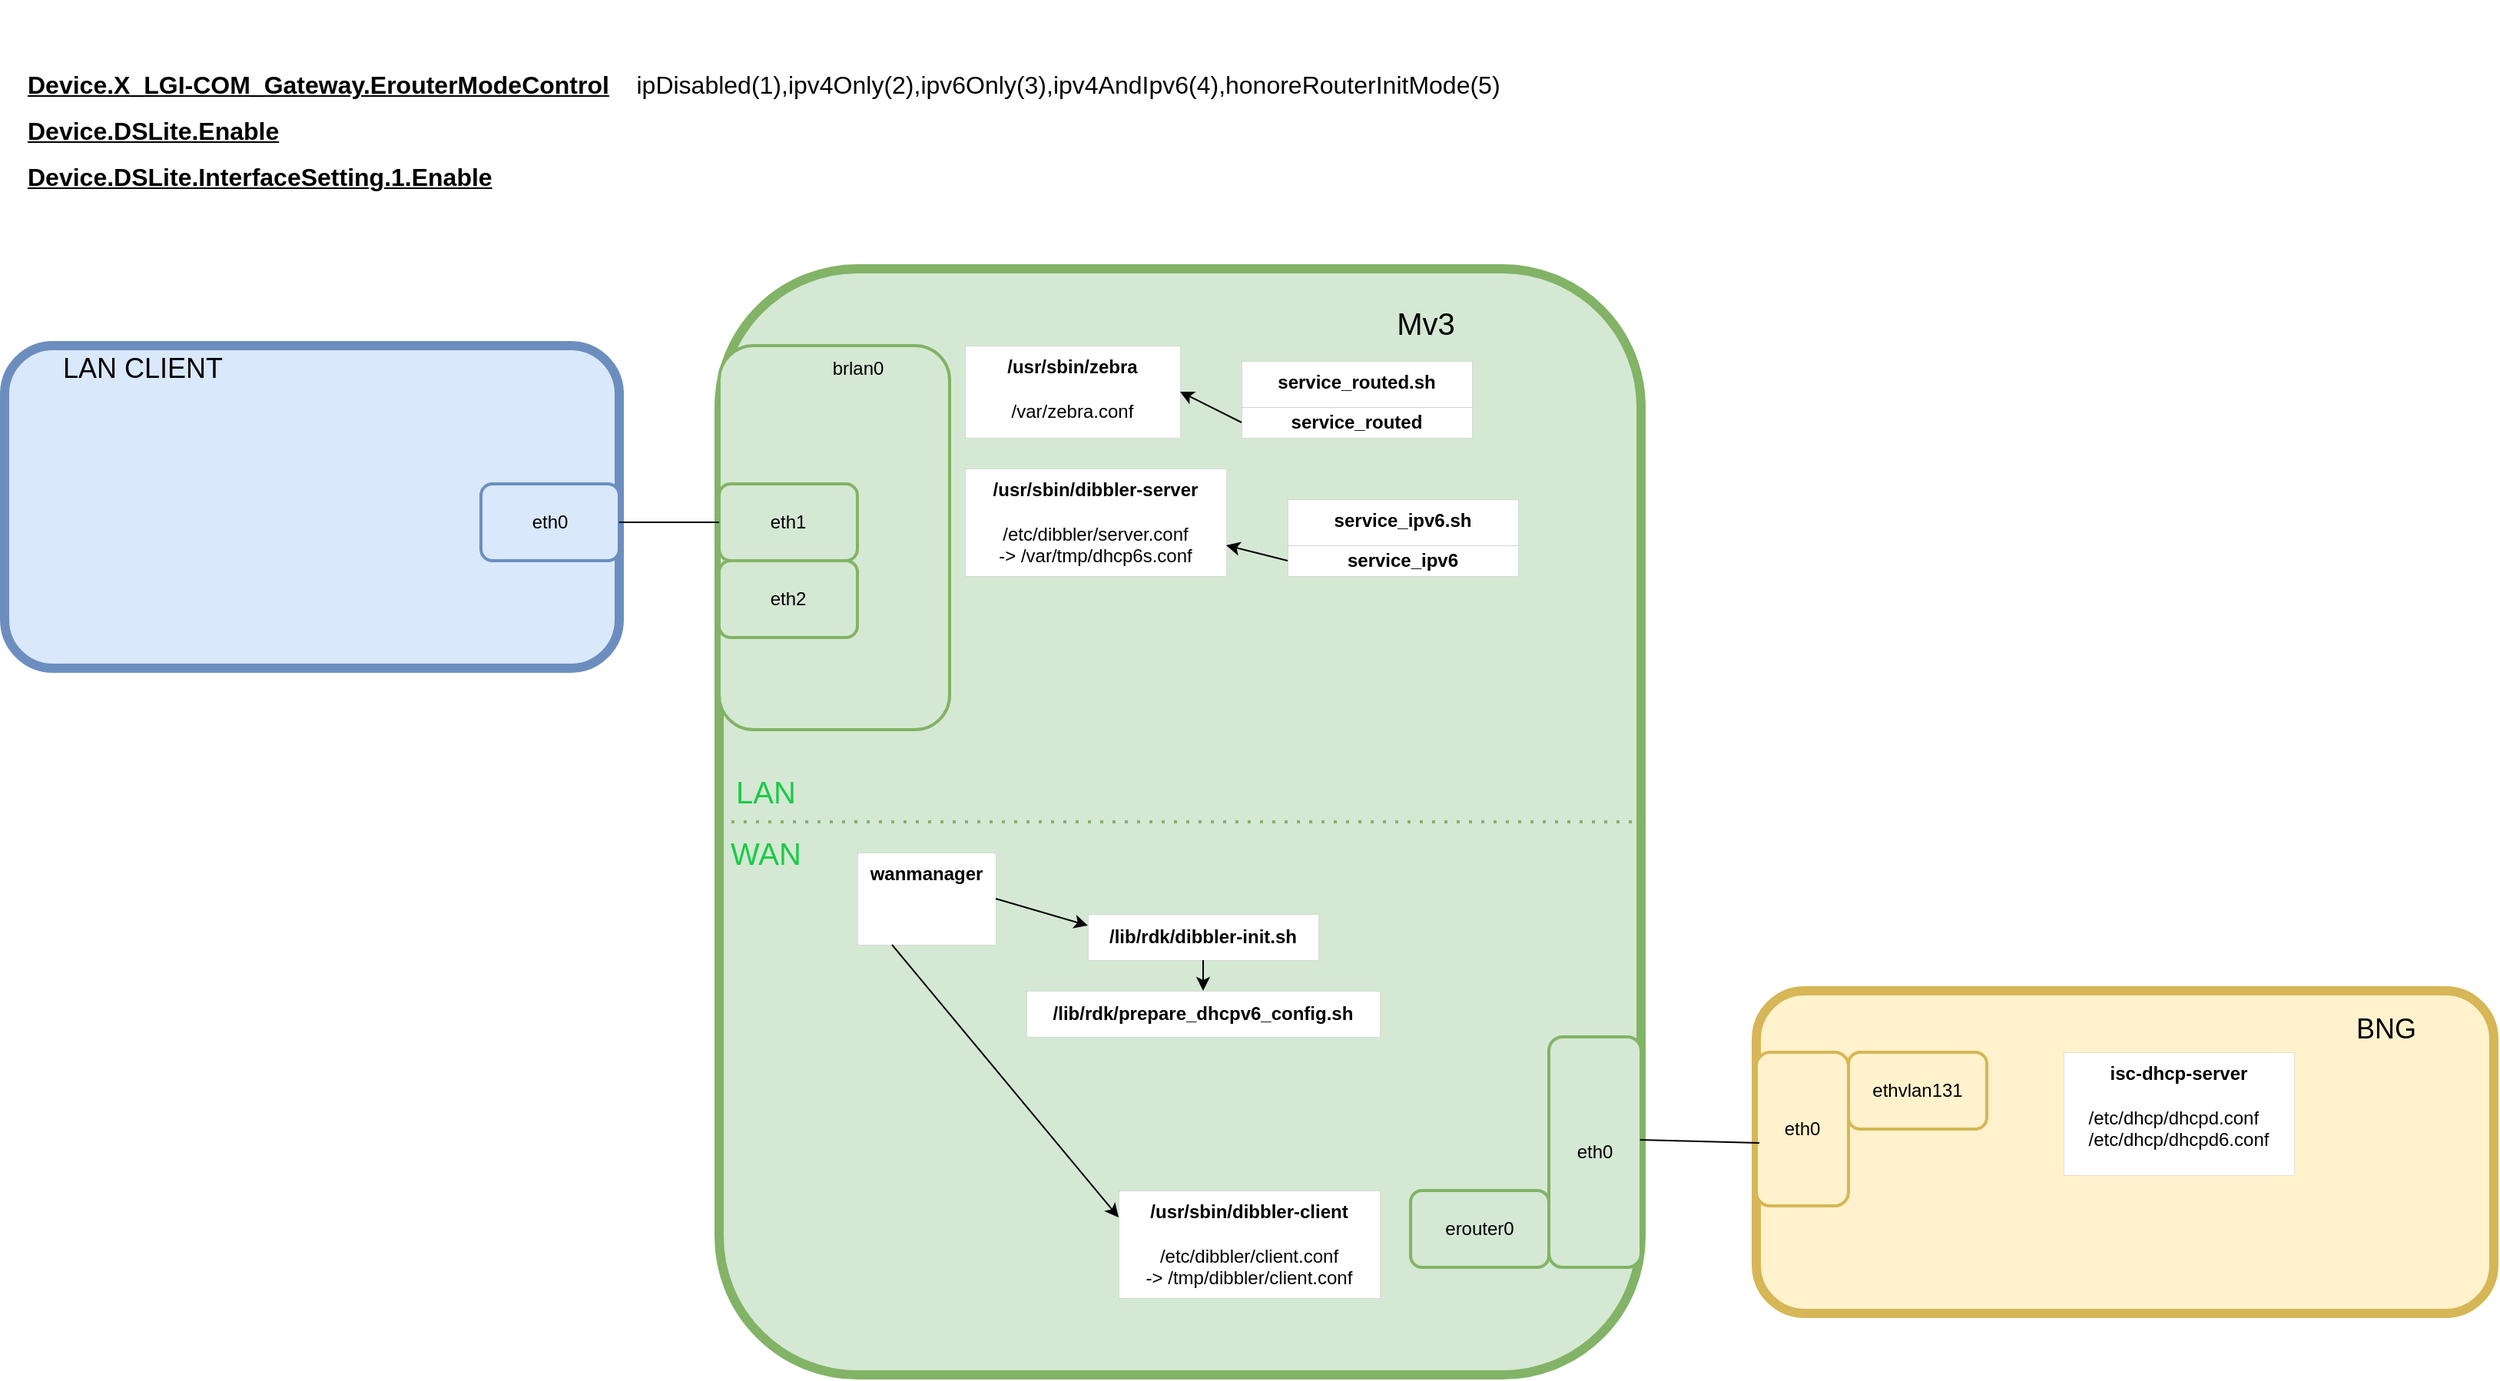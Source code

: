 <mxfile version="20.8.16" type="device"><diagram name="Page-1" id="Axyi0ZO_WcJgHzGyMsrf"><mxGraphModel dx="3502" dy="1442" grid="1" gridSize="10" guides="1" tooltips="1" connect="1" arrows="1" fold="1" page="1" pageScale="1" pageWidth="850" pageHeight="1100" math="0" shadow="0"><root><mxCell id="0"/><mxCell id="1" parent="0"/><mxCell id="D8F80IK6GejHwHV3GmlB-1" value="" style="rounded=1;whiteSpace=wrap;html=1;fillColor=#dae8fc;strokeColor=#6c8ebf;strokeWidth=6;" parent="1" vertex="1"><mxGeometry x="-810" y="240" width="400" height="210" as="geometry"/></mxCell><mxCell id="D8F80IK6GejHwHV3GmlB-4" value="" style="rounded=1;whiteSpace=wrap;html=1;fillColor=#d5e8d4;strokeColor=#82b366;strokeWidth=6;" parent="1" vertex="1"><mxGeometry x="-345" y="190" width="600" height="720" as="geometry"/></mxCell><mxCell id="D8F80IK6GejHwHV3GmlB-8" value="" style="rounded=1;whiteSpace=wrap;html=1;fillColor=#d5e8d4;strokeColor=#82b366;strokeWidth=2;" parent="1" vertex="1"><mxGeometry x="-345" y="240" width="150" height="250" as="geometry"/></mxCell><mxCell id="D8F80IK6GejHwHV3GmlB-18" value="LAN CLIENT" style="text;strokeColor=none;align=center;fillColor=none;html=1;verticalAlign=middle;whiteSpace=wrap;rounded=1;fontSize=18;" parent="1" vertex="1"><mxGeometry x="-790" y="240" width="140" height="30" as="geometry"/></mxCell><mxCell id="D8F80IK6GejHwHV3GmlB-19" value="Mv3" style="text;strokeColor=none;align=center;fillColor=none;html=1;verticalAlign=middle;whiteSpace=wrap;rounded=1;fontSize=20;" parent="1" vertex="1"><mxGeometry x="75" y="210" width="80" height="30" as="geometry"/></mxCell><mxCell id="D8F80IK6GejHwHV3GmlB-32" value="eth1" style="rounded=1;whiteSpace=wrap;html=1;fillColor=#d5e8d4;strokeColor=#82b366;strokeWidth=2;" parent="1" vertex="1"><mxGeometry x="-345" y="330" width="90" height="50" as="geometry"/></mxCell><mxCell id="WuViJ6Nk5ESVd61yyCEx-1" value="" style="rounded=1;whiteSpace=wrap;html=1;fillColor=#fff2cc;strokeColor=#d6b656;strokeWidth=6;" vertex="1" parent="1"><mxGeometry x="330" y="660" width="480" height="210" as="geometry"/></mxCell><mxCell id="WuViJ6Nk5ESVd61yyCEx-2" value="BNG" style="text;strokeColor=none;align=center;fillColor=none;html=1;verticalAlign=middle;whiteSpace=wrap;rounded=1;fontSize=18;" vertex="1" parent="1"><mxGeometry x="700" y="670" width="80" height="30" as="geometry"/></mxCell><mxCell id="WuViJ6Nk5ESVd61yyCEx-3" value="eth0" style="rounded=1;whiteSpace=wrap;html=1;fillColor=#fff2cc;strokeColor=#d6b656;strokeWidth=2;" vertex="1" parent="1"><mxGeometry x="330" y="700" width="60" height="100" as="geometry"/></mxCell><mxCell id="WuViJ6Nk5ESVd61yyCEx-9" value="&lt;b&gt;/usr/sbin/zebra&lt;/b&gt;&lt;br&gt;&lt;br&gt;/var/zebra.conf" style="rounded=0;whiteSpace=wrap;html=1;verticalAlign=top;strokeWidth=0;" vertex="1" parent="1"><mxGeometry x="-185" y="240" width="140" height="60" as="geometry"/></mxCell><mxCell id="WuViJ6Nk5ESVd61yyCEx-10" value="&lt;b&gt;/usr/sbin/dibbler-client&lt;/b&gt;&lt;br&gt;&lt;br&gt;/etc/dibbler/client.conf&lt;br&gt;-&amp;gt; /tmp/dibbler/client.conf" style="rounded=0;whiteSpace=wrap;html=1;verticalAlign=top;strokeWidth=0;" vertex="1" parent="1"><mxGeometry x="-85" y="790" width="170" height="70" as="geometry"/></mxCell><mxCell id="WuViJ6Nk5ESVd61yyCEx-11" value="eth0" style="rounded=1;whiteSpace=wrap;html=1;fillColor=#d5e8d4;strokeColor=#82b366;strokeWidth=2;" vertex="1" parent="1"><mxGeometry x="195" y="690" width="60" height="150" as="geometry"/></mxCell><mxCell id="WuViJ6Nk5ESVd61yyCEx-12" value="erouter0" style="rounded=1;whiteSpace=wrap;html=1;fillColor=#d5e8d4;strokeColor=#82b366;strokeWidth=2;" vertex="1" parent="1"><mxGeometry x="105" y="790" width="90" height="50" as="geometry"/></mxCell><mxCell id="WuViJ6Nk5ESVd61yyCEx-17" value="eth0" style="rounded=1;whiteSpace=wrap;html=1;fillColor=#dae8fc;strokeColor=#6c8ebf;strokeWidth=2;" vertex="1" parent="1"><mxGeometry x="-500" y="330" width="90" height="50" as="geometry"/></mxCell><mxCell id="WuViJ6Nk5ESVd61yyCEx-19" value="ethvlan131" style="rounded=1;whiteSpace=wrap;html=1;fillColor=#fff2cc;strokeColor=#d6b656;strokeWidth=2;" vertex="1" parent="1"><mxGeometry x="390" y="700" width="90" height="50" as="geometry"/></mxCell><mxCell id="WuViJ6Nk5ESVd61yyCEx-20" value="&lt;b&gt;isc-dhcp-server&lt;/b&gt;&lt;br&gt;&lt;br&gt;&lt;div style=&quot;text-align: left;&quot;&gt;&lt;span style=&quot;background-color: initial;&quot;&gt;/etc/dhcp/dhcpd.conf&lt;/span&gt;&lt;/div&gt;&lt;div style=&quot;text-align: left;&quot;&gt;&lt;span style=&quot;background-color: initial;&quot;&gt;/etc/dhcp/dhcpd6.conf&lt;/span&gt;&lt;/div&gt;" style="rounded=0;whiteSpace=wrap;html=1;verticalAlign=top;strokeWidth=0;" vertex="1" parent="1"><mxGeometry x="530" y="700" width="150" height="80" as="geometry"/></mxCell><mxCell id="WuViJ6Nk5ESVd61yyCEx-21" value="brlan0" style="text;html=1;align=center;verticalAlign=middle;resizable=0;points=[];autosize=1;strokeColor=none;fillColor=none;strokeWidth=2;" vertex="1" parent="1"><mxGeometry x="-285" y="240" width="60" height="30" as="geometry"/></mxCell><mxCell id="WuViJ6Nk5ESVd61yyCEx-22" value="&lt;b&gt;/usr/sbin/dibbler-server&lt;/b&gt;&lt;br&gt;&lt;br&gt;/etc/dibbler/server.conf&lt;br&gt;-&amp;gt; /var/tmp/dhcp6s.conf" style="rounded=0;whiteSpace=wrap;html=1;verticalAlign=top;strokeWidth=0;" vertex="1" parent="1"><mxGeometry x="-185" y="320" width="170" height="70" as="geometry"/></mxCell><mxCell id="WuViJ6Nk5ESVd61yyCEx-23" value="&lt;b&gt;/lib/rdk/prepare_dhcpv6_config.sh&lt;/b&gt;" style="rounded=0;whiteSpace=wrap;html=1;verticalAlign=middle;strokeWidth=0;" vertex="1" parent="1"><mxGeometry x="-145" y="660" width="230" height="30" as="geometry"/></mxCell><mxCell id="WuViJ6Nk5ESVd61yyCEx-24" value="&lt;b&gt;/lib/rdk/dibbler-init.sh&lt;/b&gt;" style="rounded=0;whiteSpace=wrap;html=1;verticalAlign=middle;strokeWidth=0;" vertex="1" parent="1"><mxGeometry x="-105" y="610" width="150" height="30" as="geometry"/></mxCell><mxCell id="WuViJ6Nk5ESVd61yyCEx-25" value="&lt;b&gt;wanmanager&lt;/b&gt;" style="rounded=0;whiteSpace=wrap;html=1;verticalAlign=top;strokeWidth=0;" vertex="1" parent="1"><mxGeometry x="-255" y="570" width="90" height="60" as="geometry"/></mxCell><mxCell id="WuViJ6Nk5ESVd61yyCEx-27" value="" style="endArrow=classic;html=1;rounded=0;exitX=1;exitY=0.5;exitDx=0;exitDy=0;strokeWidth=1;entryX=0;entryY=0.25;entryDx=0;entryDy=0;" edge="1" parent="1" source="WuViJ6Nk5ESVd61yyCEx-25" target="WuViJ6Nk5ESVd61yyCEx-24"><mxGeometry width="50" height="50" relative="1" as="geometry"><mxPoint x="-265" y="740" as="sourcePoint"/><mxPoint x="-105" y="670" as="targetPoint"/></mxGeometry></mxCell><mxCell id="WuViJ6Nk5ESVd61yyCEx-30" value="" style="endArrow=classic;html=1;rounded=0;exitX=0.5;exitY=1;exitDx=0;exitDy=0;strokeWidth=1;entryX=0.5;entryY=0;entryDx=0;entryDy=0;" edge="1" parent="1" source="WuViJ6Nk5ESVd61yyCEx-24" target="WuViJ6Nk5ESVd61yyCEx-23"><mxGeometry width="50" height="50" relative="1" as="geometry"><mxPoint x="-135" y="700" as="sourcePoint"/><mxPoint x="-144.92" y="660" as="targetPoint"/></mxGeometry></mxCell><mxCell id="WuViJ6Nk5ESVd61yyCEx-35" value="" style="endArrow=none;html=1;rounded=0;entryX=0.989;entryY=0.447;entryDx=0;entryDy=0;entryPerimeter=0;exitX=0.033;exitY=0.59;exitDx=0;exitDy=0;exitPerimeter=0;" edge="1" parent="1" source="WuViJ6Nk5ESVd61yyCEx-3" target="WuViJ6Nk5ESVd61yyCEx-11"><mxGeometry width="50" height="50" relative="1" as="geometry"><mxPoint x="315" y="760" as="sourcePoint"/><mxPoint x="-385" y="325" as="targetPoint"/></mxGeometry></mxCell><mxCell id="WuViJ6Nk5ESVd61yyCEx-38" value="eth2" style="rounded=1;whiteSpace=wrap;html=1;fillColor=#d5e8d4;strokeColor=#82b366;strokeWidth=2;" vertex="1" parent="1"><mxGeometry x="-345" y="380" width="90" height="50" as="geometry"/></mxCell><mxCell id="WuViJ6Nk5ESVd61yyCEx-39" value="" style="endArrow=none;dashed=1;html=1;dashPattern=1 3;strokeWidth=2;rounded=0;fontSize=20;exitX=0;exitY=0.5;exitDx=0;exitDy=0;entryX=1;entryY=0.5;entryDx=0;entryDy=0;fillColor=#d5e8d4;strokeColor=#82b366;" edge="1" parent="1" source="D8F80IK6GejHwHV3GmlB-4" target="D8F80IK6GejHwHV3GmlB-4"><mxGeometry width="50" height="50" relative="1" as="geometry"><mxPoint x="-285" y="590" as="sourcePoint"/><mxPoint x="-235" y="540" as="targetPoint"/></mxGeometry></mxCell><mxCell id="WuViJ6Nk5ESVd61yyCEx-40" value="WAN" style="text;html=1;align=center;verticalAlign=middle;resizable=0;points=[];autosize=1;strokeColor=none;fillColor=none;fontSize=20;fontColor=#1cca47;" vertex="1" parent="1"><mxGeometry x="-350" y="550" width="70" height="40" as="geometry"/></mxCell><mxCell id="WuViJ6Nk5ESVd61yyCEx-41" value="LAN" style="text;html=1;align=center;verticalAlign=middle;resizable=0;points=[];autosize=1;strokeColor=none;fillColor=none;fontSize=20;fontColor=#1cca47;" vertex="1" parent="1"><mxGeometry x="-345" y="510" width="60" height="40" as="geometry"/></mxCell><mxCell id="WuViJ6Nk5ESVd61yyCEx-33" value="" style="endArrow=none;html=1;rounded=0;entryX=1;entryY=0.5;entryDx=0;entryDy=0;exitX=0;exitY=0.5;exitDx=0;exitDy=0;" edge="1" parent="1" source="D8F80IK6GejHwHV3GmlB-32" target="WuViJ6Nk5ESVd61yyCEx-17"><mxGeometry width="50" height="50" relative="1" as="geometry"><mxPoint x="-655" y="580" as="sourcePoint"/><mxPoint x="-605" y="530" as="targetPoint"/></mxGeometry></mxCell><mxCell id="WuViJ6Nk5ESVd61yyCEx-44" value="" style="endArrow=classic;html=1;rounded=0;entryX=0;entryY=0.25;entryDx=0;entryDy=0;exitX=0.25;exitY=1;exitDx=0;exitDy=0;strokeWidth=1;" edge="1" parent="1" source="WuViJ6Nk5ESVd61yyCEx-25" target="WuViJ6Nk5ESVd61yyCEx-10"><mxGeometry width="50" height="50" relative="1" as="geometry"><mxPoint x="-87.5" y="740" as="sourcePoint"/><mxPoint x="-87.5" y="710" as="targetPoint"/></mxGeometry></mxCell><mxCell id="WuViJ6Nk5ESVd61yyCEx-50" value="" style="group;verticalAlign=middle;" vertex="1" connectable="0" parent="1"><mxGeometry x="-5" y="250" width="150" height="50" as="geometry"/></mxCell><mxCell id="WuViJ6Nk5ESVd61yyCEx-36" value="&lt;b&gt;service_routed.sh&lt;/b&gt;" style="rounded=0;whiteSpace=wrap;html=1;verticalAlign=top;strokeWidth=0;" vertex="1" parent="WuViJ6Nk5ESVd61yyCEx-50"><mxGeometry width="150" height="30" as="geometry"/></mxCell><mxCell id="WuViJ6Nk5ESVd61yyCEx-37" value="&lt;b&gt;service_routed&lt;/b&gt;" style="rounded=0;whiteSpace=wrap;html=1;verticalAlign=middle;strokeWidth=0;" vertex="1" parent="WuViJ6Nk5ESVd61yyCEx-50"><mxGeometry y="30" width="150" height="20" as="geometry"/></mxCell><mxCell id="WuViJ6Nk5ESVd61yyCEx-51" value="" style="group;verticalAlign=middle;" vertex="1" connectable="0" parent="1"><mxGeometry x="25" y="340" width="150" height="50" as="geometry"/></mxCell><mxCell id="WuViJ6Nk5ESVd61yyCEx-46" value="&lt;b&gt;service_ipv6.sh&lt;/b&gt;" style="rounded=0;whiteSpace=wrap;html=1;verticalAlign=top;strokeWidth=0;" vertex="1" parent="WuViJ6Nk5ESVd61yyCEx-51"><mxGeometry width="150" height="30" as="geometry"/></mxCell><mxCell id="WuViJ6Nk5ESVd61yyCEx-48" value="&lt;b&gt;service_ipv6&lt;/b&gt;" style="rounded=0;whiteSpace=wrap;html=1;verticalAlign=middle;strokeWidth=0;" vertex="1" parent="WuViJ6Nk5ESVd61yyCEx-51"><mxGeometry y="30" width="150" height="20" as="geometry"/></mxCell><mxCell id="WuViJ6Nk5ESVd61yyCEx-53" value="" style="endArrow=classic;html=1;rounded=0;strokeWidth=1;fontSize=20;fontColor=#1cca47;entryX=1;entryY=0.5;entryDx=0;entryDy=0;exitX=0;exitY=0.5;exitDx=0;exitDy=0;" edge="1" parent="1" source="WuViJ6Nk5ESVd61yyCEx-37" target="WuViJ6Nk5ESVd61yyCEx-9"><mxGeometry width="50" height="50" relative="1" as="geometry"><mxPoint x="5" y="320" as="sourcePoint"/><mxPoint x="55" y="270" as="targetPoint"/></mxGeometry></mxCell><mxCell id="WuViJ6Nk5ESVd61yyCEx-54" value="" style="endArrow=classic;html=1;rounded=0;strokeWidth=1;fontSize=20;fontColor=#1cca47;exitX=0;exitY=0.5;exitDx=0;exitDy=0;" edge="1" parent="1" source="WuViJ6Nk5ESVd61yyCEx-48"><mxGeometry width="50" height="50" relative="1" as="geometry"><mxPoint x="75" y="360" as="sourcePoint"/><mxPoint x="-15" y="370" as="targetPoint"/></mxGeometry></mxCell><mxCell id="WuViJ6Nk5ESVd61yyCEx-55" value="&lt;h1 style=&quot;font-size: 16px;&quot;&gt;&lt;span style=&quot;background-color: initial; font-size: 16px;&quot;&gt;&lt;u&gt;Device.X_LGI-COM_Gateway.ErouterModeControl&lt;/u&gt;&lt;span style=&quot;font-weight: normal;&quot;&gt;&amp;nbsp; &amp;nbsp;&amp;nbsp;&lt;/span&gt;&lt;/span&gt;&lt;span style=&quot;font-weight: normal;&quot;&gt;ipDisabled(1),ipv4Only(2),ipv6Only(3),ipv4AndIpv6(4),honoreRouterInitMode(5)&lt;/span&gt;&lt;/h1&gt;&lt;h1 style=&quot;font-size: 16px;&quot;&gt;&lt;u&gt;&lt;span style=&quot;background-color: initial;&quot;&gt;Device.DSLite.Enable&lt;/span&gt;&lt;br&gt;&lt;/u&gt;&lt;/h1&gt;&lt;div&gt;&lt;div style=&quot;&quot;&gt;&lt;b&gt;&lt;u&gt;Device.DSLite.InterfaceSetting.1.Enable&lt;/u&gt;&lt;/b&gt;&lt;/div&gt;&lt;/div&gt;" style="text;html=1;strokeColor=none;fillColor=none;spacing=5;spacingTop=-20;whiteSpace=wrap;overflow=hidden;rounded=0;fontSize=16;fontColor=#000000;verticalAlign=middle;" vertex="1" parent="1"><mxGeometry x="-800" y="30" width="1020" height="150" as="geometry"/></mxCell></root></mxGraphModel></diagram></mxfile>